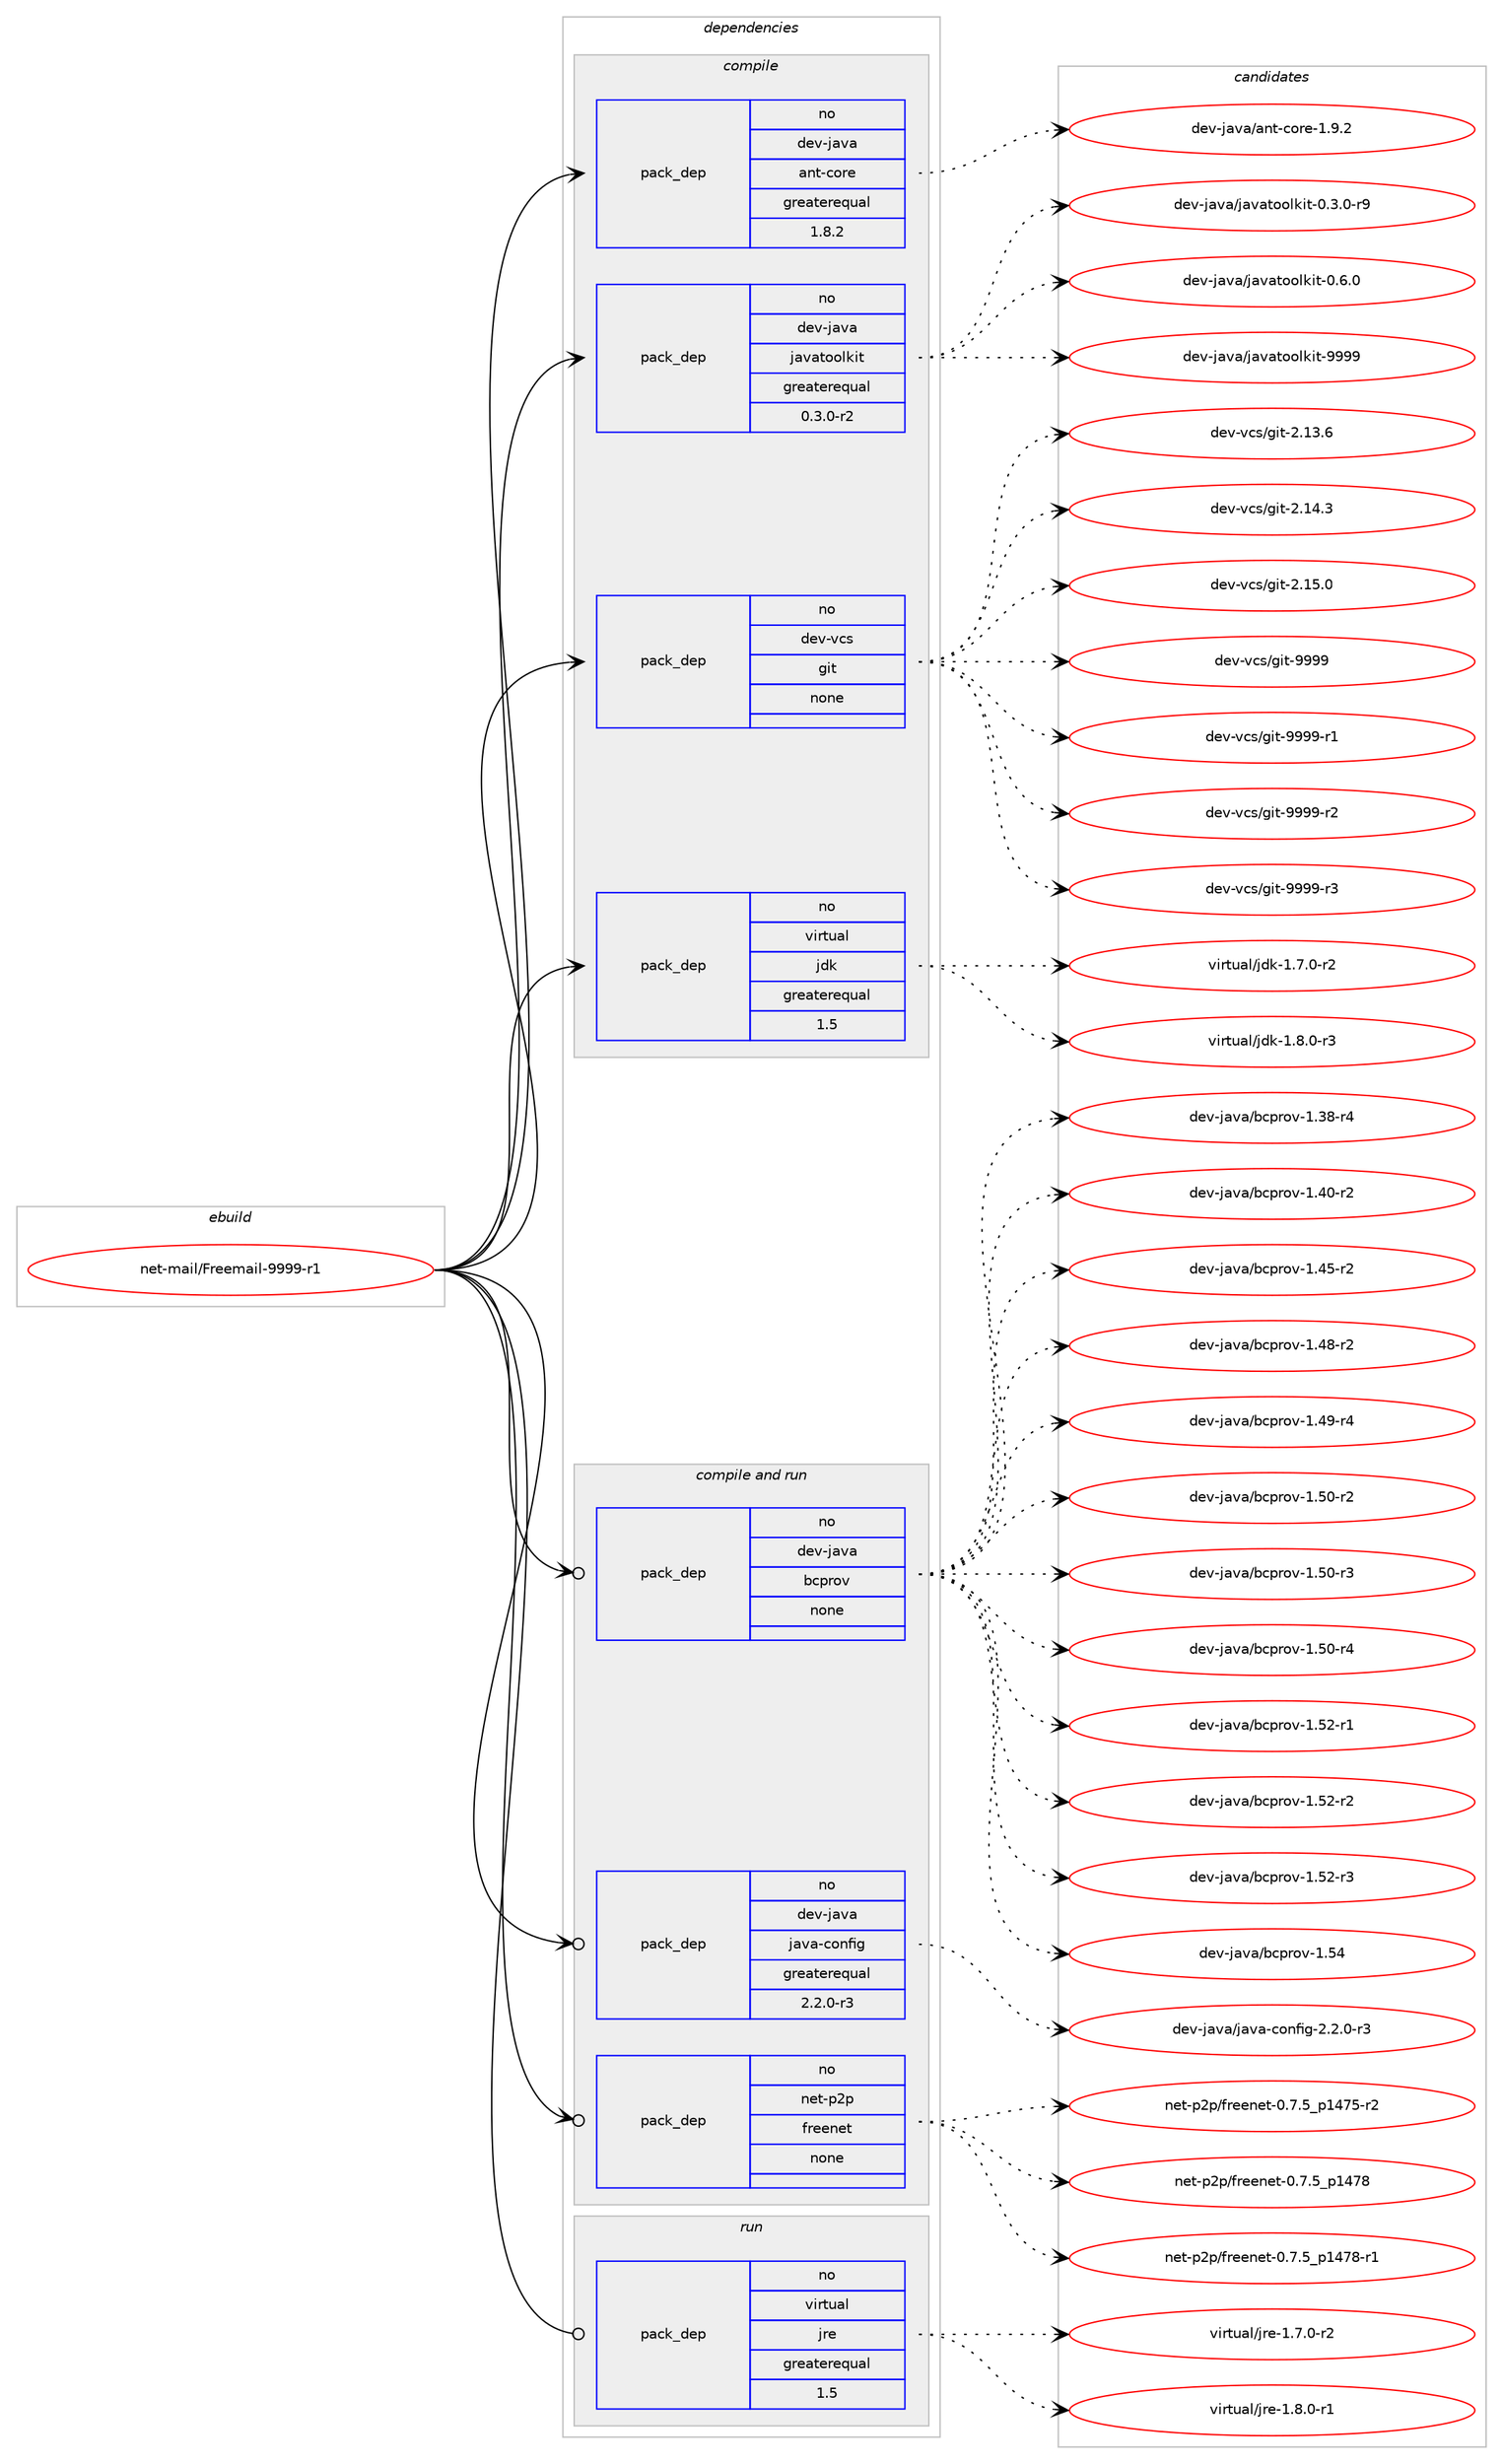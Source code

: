 digraph prolog {

# *************
# Graph options
# *************

newrank=true;
concentrate=true;
compound=true;
graph [rankdir=LR,fontname=Helvetica,fontsize=10,ranksep=1.5];#, ranksep=2.5, nodesep=0.2];
edge  [arrowhead=vee];
node  [fontname=Helvetica,fontsize=10];

# **********
# The ebuild
# **********

subgraph cluster_leftcol {
color=gray;
rank=same;
label=<<i>ebuild</i>>;
id [label="net-mail/Freemail-9999-r1", color=red, width=4, href="../net-mail/Freemail-9999-r1.svg"];
}

# ****************
# The dependencies
# ****************

subgraph cluster_midcol {
color=gray;
label=<<i>dependencies</i>>;
subgraph cluster_compile {
fillcolor="#eeeeee";
style=filled;
label=<<i>compile</i>>;
subgraph pack309261 {
dependency420290 [label=<<TABLE BORDER="0" CELLBORDER="1" CELLSPACING="0" CELLPADDING="4" WIDTH="220"><TR><TD ROWSPAN="6" CELLPADDING="30">pack_dep</TD></TR><TR><TD WIDTH="110">no</TD></TR><TR><TD>dev-java</TD></TR><TR><TD>ant-core</TD></TR><TR><TD>greaterequal</TD></TR><TR><TD>1.8.2</TD></TR></TABLE>>, shape=none, color=blue];
}
id:e -> dependency420290:w [weight=20,style="solid",arrowhead="vee"];
subgraph pack309262 {
dependency420291 [label=<<TABLE BORDER="0" CELLBORDER="1" CELLSPACING="0" CELLPADDING="4" WIDTH="220"><TR><TD ROWSPAN="6" CELLPADDING="30">pack_dep</TD></TR><TR><TD WIDTH="110">no</TD></TR><TR><TD>dev-java</TD></TR><TR><TD>javatoolkit</TD></TR><TR><TD>greaterequal</TD></TR><TR><TD>0.3.0-r2</TD></TR></TABLE>>, shape=none, color=blue];
}
id:e -> dependency420291:w [weight=20,style="solid",arrowhead="vee"];
subgraph pack309263 {
dependency420292 [label=<<TABLE BORDER="0" CELLBORDER="1" CELLSPACING="0" CELLPADDING="4" WIDTH="220"><TR><TD ROWSPAN="6" CELLPADDING="30">pack_dep</TD></TR><TR><TD WIDTH="110">no</TD></TR><TR><TD>dev-vcs</TD></TR><TR><TD>git</TD></TR><TR><TD>none</TD></TR><TR><TD></TD></TR></TABLE>>, shape=none, color=blue];
}
id:e -> dependency420292:w [weight=20,style="solid",arrowhead="vee"];
subgraph pack309264 {
dependency420293 [label=<<TABLE BORDER="0" CELLBORDER="1" CELLSPACING="0" CELLPADDING="4" WIDTH="220"><TR><TD ROWSPAN="6" CELLPADDING="30">pack_dep</TD></TR><TR><TD WIDTH="110">no</TD></TR><TR><TD>virtual</TD></TR><TR><TD>jdk</TD></TR><TR><TD>greaterequal</TD></TR><TR><TD>1.5</TD></TR></TABLE>>, shape=none, color=blue];
}
id:e -> dependency420293:w [weight=20,style="solid",arrowhead="vee"];
}
subgraph cluster_compileandrun {
fillcolor="#eeeeee";
style=filled;
label=<<i>compile and run</i>>;
subgraph pack309265 {
dependency420294 [label=<<TABLE BORDER="0" CELLBORDER="1" CELLSPACING="0" CELLPADDING="4" WIDTH="220"><TR><TD ROWSPAN="6" CELLPADDING="30">pack_dep</TD></TR><TR><TD WIDTH="110">no</TD></TR><TR><TD>dev-java</TD></TR><TR><TD>bcprov</TD></TR><TR><TD>none</TD></TR><TR><TD></TD></TR></TABLE>>, shape=none, color=blue];
}
id:e -> dependency420294:w [weight=20,style="solid",arrowhead="odotvee"];
subgraph pack309266 {
dependency420295 [label=<<TABLE BORDER="0" CELLBORDER="1" CELLSPACING="0" CELLPADDING="4" WIDTH="220"><TR><TD ROWSPAN="6" CELLPADDING="30">pack_dep</TD></TR><TR><TD WIDTH="110">no</TD></TR><TR><TD>dev-java</TD></TR><TR><TD>java-config</TD></TR><TR><TD>greaterequal</TD></TR><TR><TD>2.2.0-r3</TD></TR></TABLE>>, shape=none, color=blue];
}
id:e -> dependency420295:w [weight=20,style="solid",arrowhead="odotvee"];
subgraph pack309267 {
dependency420296 [label=<<TABLE BORDER="0" CELLBORDER="1" CELLSPACING="0" CELLPADDING="4" WIDTH="220"><TR><TD ROWSPAN="6" CELLPADDING="30">pack_dep</TD></TR><TR><TD WIDTH="110">no</TD></TR><TR><TD>net-p2p</TD></TR><TR><TD>freenet</TD></TR><TR><TD>none</TD></TR><TR><TD></TD></TR></TABLE>>, shape=none, color=blue];
}
id:e -> dependency420296:w [weight=20,style="solid",arrowhead="odotvee"];
}
subgraph cluster_run {
fillcolor="#eeeeee";
style=filled;
label=<<i>run</i>>;
subgraph pack309268 {
dependency420297 [label=<<TABLE BORDER="0" CELLBORDER="1" CELLSPACING="0" CELLPADDING="4" WIDTH="220"><TR><TD ROWSPAN="6" CELLPADDING="30">pack_dep</TD></TR><TR><TD WIDTH="110">no</TD></TR><TR><TD>virtual</TD></TR><TR><TD>jre</TD></TR><TR><TD>greaterequal</TD></TR><TR><TD>1.5</TD></TR></TABLE>>, shape=none, color=blue];
}
id:e -> dependency420297:w [weight=20,style="solid",arrowhead="odot"];
}
}

# **************
# The candidates
# **************

subgraph cluster_choices {
rank=same;
color=gray;
label=<<i>candidates</i>>;

subgraph choice309261 {
color=black;
nodesep=1;
choice10010111845106971189747971101164599111114101454946574650 [label="dev-java/ant-core-1.9.2", color=red, width=4,href="../dev-java/ant-core-1.9.2.svg"];
dependency420290:e -> choice10010111845106971189747971101164599111114101454946574650:w [style=dotted,weight="100"];
}
subgraph choice309262 {
color=black;
nodesep=1;
choice1001011184510697118974710697118971161111111081071051164548465146484511457 [label="dev-java/javatoolkit-0.3.0-r9", color=red, width=4,href="../dev-java/javatoolkit-0.3.0-r9.svg"];
choice100101118451069711897471069711897116111111108107105116454846544648 [label="dev-java/javatoolkit-0.6.0", color=red, width=4,href="../dev-java/javatoolkit-0.6.0.svg"];
choice1001011184510697118974710697118971161111111081071051164557575757 [label="dev-java/javatoolkit-9999", color=red, width=4,href="../dev-java/javatoolkit-9999.svg"];
dependency420291:e -> choice1001011184510697118974710697118971161111111081071051164548465146484511457:w [style=dotted,weight="100"];
dependency420291:e -> choice100101118451069711897471069711897116111111108107105116454846544648:w [style=dotted,weight="100"];
dependency420291:e -> choice1001011184510697118974710697118971161111111081071051164557575757:w [style=dotted,weight="100"];
}
subgraph choice309263 {
color=black;
nodesep=1;
choice10010111845118991154710310511645504649514654 [label="dev-vcs/git-2.13.6", color=red, width=4,href="../dev-vcs/git-2.13.6.svg"];
choice10010111845118991154710310511645504649524651 [label="dev-vcs/git-2.14.3", color=red, width=4,href="../dev-vcs/git-2.14.3.svg"];
choice10010111845118991154710310511645504649534648 [label="dev-vcs/git-2.15.0", color=red, width=4,href="../dev-vcs/git-2.15.0.svg"];
choice1001011184511899115471031051164557575757 [label="dev-vcs/git-9999", color=red, width=4,href="../dev-vcs/git-9999.svg"];
choice10010111845118991154710310511645575757574511449 [label="dev-vcs/git-9999-r1", color=red, width=4,href="../dev-vcs/git-9999-r1.svg"];
choice10010111845118991154710310511645575757574511450 [label="dev-vcs/git-9999-r2", color=red, width=4,href="../dev-vcs/git-9999-r2.svg"];
choice10010111845118991154710310511645575757574511451 [label="dev-vcs/git-9999-r3", color=red, width=4,href="../dev-vcs/git-9999-r3.svg"];
dependency420292:e -> choice10010111845118991154710310511645504649514654:w [style=dotted,weight="100"];
dependency420292:e -> choice10010111845118991154710310511645504649524651:w [style=dotted,weight="100"];
dependency420292:e -> choice10010111845118991154710310511645504649534648:w [style=dotted,weight="100"];
dependency420292:e -> choice1001011184511899115471031051164557575757:w [style=dotted,weight="100"];
dependency420292:e -> choice10010111845118991154710310511645575757574511449:w [style=dotted,weight="100"];
dependency420292:e -> choice10010111845118991154710310511645575757574511450:w [style=dotted,weight="100"];
dependency420292:e -> choice10010111845118991154710310511645575757574511451:w [style=dotted,weight="100"];
}
subgraph choice309264 {
color=black;
nodesep=1;
choice11810511411611797108471061001074549465546484511450 [label="virtual/jdk-1.7.0-r2", color=red, width=4,href="../virtual/jdk-1.7.0-r2.svg"];
choice11810511411611797108471061001074549465646484511451 [label="virtual/jdk-1.8.0-r3", color=red, width=4,href="../virtual/jdk-1.8.0-r3.svg"];
dependency420293:e -> choice11810511411611797108471061001074549465546484511450:w [style=dotted,weight="100"];
dependency420293:e -> choice11810511411611797108471061001074549465646484511451:w [style=dotted,weight="100"];
}
subgraph choice309265 {
color=black;
nodesep=1;
choice10010111845106971189747989911211411111845494651564511452 [label="dev-java/bcprov-1.38-r4", color=red, width=4,href="../dev-java/bcprov-1.38-r4.svg"];
choice10010111845106971189747989911211411111845494652484511450 [label="dev-java/bcprov-1.40-r2", color=red, width=4,href="../dev-java/bcprov-1.40-r2.svg"];
choice10010111845106971189747989911211411111845494652534511450 [label="dev-java/bcprov-1.45-r2", color=red, width=4,href="../dev-java/bcprov-1.45-r2.svg"];
choice10010111845106971189747989911211411111845494652564511450 [label="dev-java/bcprov-1.48-r2", color=red, width=4,href="../dev-java/bcprov-1.48-r2.svg"];
choice10010111845106971189747989911211411111845494652574511452 [label="dev-java/bcprov-1.49-r4", color=red, width=4,href="../dev-java/bcprov-1.49-r4.svg"];
choice10010111845106971189747989911211411111845494653484511450 [label="dev-java/bcprov-1.50-r2", color=red, width=4,href="../dev-java/bcprov-1.50-r2.svg"];
choice10010111845106971189747989911211411111845494653484511451 [label="dev-java/bcprov-1.50-r3", color=red, width=4,href="../dev-java/bcprov-1.50-r3.svg"];
choice10010111845106971189747989911211411111845494653484511452 [label="dev-java/bcprov-1.50-r4", color=red, width=4,href="../dev-java/bcprov-1.50-r4.svg"];
choice10010111845106971189747989911211411111845494653504511449 [label="dev-java/bcprov-1.52-r1", color=red, width=4,href="../dev-java/bcprov-1.52-r1.svg"];
choice10010111845106971189747989911211411111845494653504511450 [label="dev-java/bcprov-1.52-r2", color=red, width=4,href="../dev-java/bcprov-1.52-r2.svg"];
choice10010111845106971189747989911211411111845494653504511451 [label="dev-java/bcprov-1.52-r3", color=red, width=4,href="../dev-java/bcprov-1.52-r3.svg"];
choice1001011184510697118974798991121141111184549465352 [label="dev-java/bcprov-1.54", color=red, width=4,href="../dev-java/bcprov-1.54.svg"];
dependency420294:e -> choice10010111845106971189747989911211411111845494651564511452:w [style=dotted,weight="100"];
dependency420294:e -> choice10010111845106971189747989911211411111845494652484511450:w [style=dotted,weight="100"];
dependency420294:e -> choice10010111845106971189747989911211411111845494652534511450:w [style=dotted,weight="100"];
dependency420294:e -> choice10010111845106971189747989911211411111845494652564511450:w [style=dotted,weight="100"];
dependency420294:e -> choice10010111845106971189747989911211411111845494652574511452:w [style=dotted,weight="100"];
dependency420294:e -> choice10010111845106971189747989911211411111845494653484511450:w [style=dotted,weight="100"];
dependency420294:e -> choice10010111845106971189747989911211411111845494653484511451:w [style=dotted,weight="100"];
dependency420294:e -> choice10010111845106971189747989911211411111845494653484511452:w [style=dotted,weight="100"];
dependency420294:e -> choice10010111845106971189747989911211411111845494653504511449:w [style=dotted,weight="100"];
dependency420294:e -> choice10010111845106971189747989911211411111845494653504511450:w [style=dotted,weight="100"];
dependency420294:e -> choice10010111845106971189747989911211411111845494653504511451:w [style=dotted,weight="100"];
dependency420294:e -> choice1001011184510697118974798991121141111184549465352:w [style=dotted,weight="100"];
}
subgraph choice309266 {
color=black;
nodesep=1;
choice10010111845106971189747106971189745991111101021051034550465046484511451 [label="dev-java/java-config-2.2.0-r3", color=red, width=4,href="../dev-java/java-config-2.2.0-r3.svg"];
dependency420295:e -> choice10010111845106971189747106971189745991111101021051034550465046484511451:w [style=dotted,weight="100"];
}
subgraph choice309267 {
color=black;
nodesep=1;
choice11010111645112501124710211410110111010111645484655465395112495255534511450 [label="net-p2p/freenet-0.7.5_p1475-r2", color=red, width=4,href="../net-p2p/freenet-0.7.5_p1475-r2.svg"];
choice1101011164511250112471021141011011101011164548465546539511249525556 [label="net-p2p/freenet-0.7.5_p1478", color=red, width=4,href="../net-p2p/freenet-0.7.5_p1478.svg"];
choice11010111645112501124710211410110111010111645484655465395112495255564511449 [label="net-p2p/freenet-0.7.5_p1478-r1", color=red, width=4,href="../net-p2p/freenet-0.7.5_p1478-r1.svg"];
dependency420296:e -> choice11010111645112501124710211410110111010111645484655465395112495255534511450:w [style=dotted,weight="100"];
dependency420296:e -> choice1101011164511250112471021141011011101011164548465546539511249525556:w [style=dotted,weight="100"];
dependency420296:e -> choice11010111645112501124710211410110111010111645484655465395112495255564511449:w [style=dotted,weight="100"];
}
subgraph choice309268 {
color=black;
nodesep=1;
choice11810511411611797108471061141014549465546484511450 [label="virtual/jre-1.7.0-r2", color=red, width=4,href="../virtual/jre-1.7.0-r2.svg"];
choice11810511411611797108471061141014549465646484511449 [label="virtual/jre-1.8.0-r1", color=red, width=4,href="../virtual/jre-1.8.0-r1.svg"];
dependency420297:e -> choice11810511411611797108471061141014549465546484511450:w [style=dotted,weight="100"];
dependency420297:e -> choice11810511411611797108471061141014549465646484511449:w [style=dotted,weight="100"];
}
}

}
